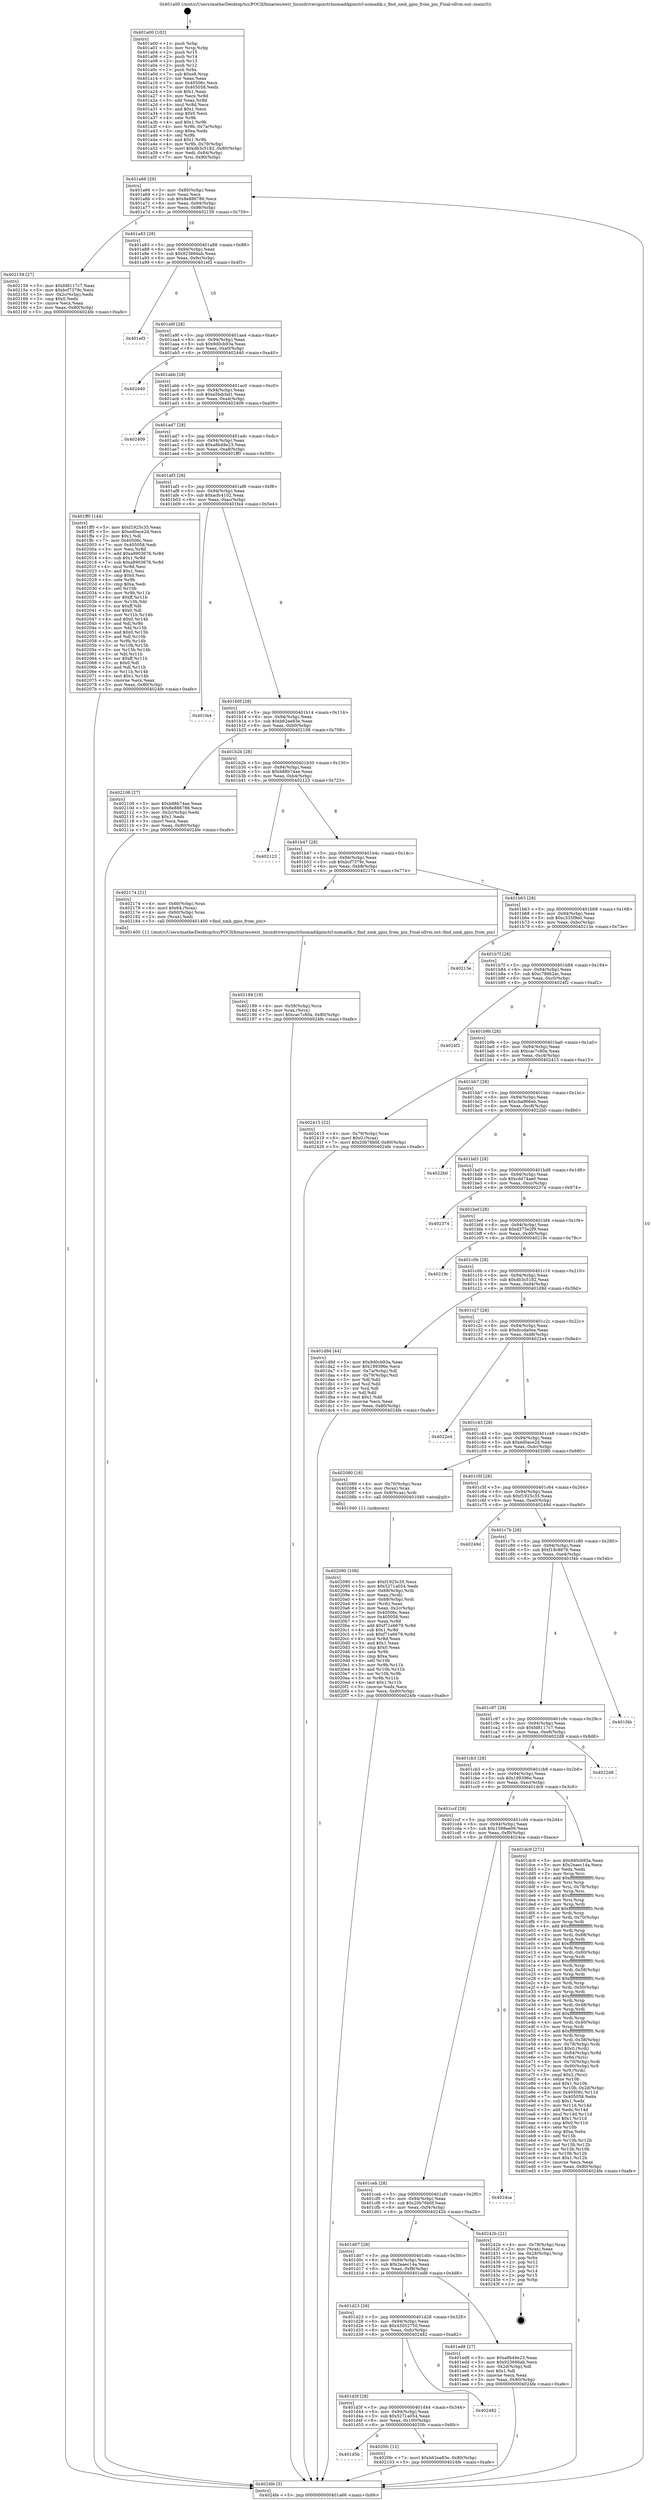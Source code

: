 digraph "0x401a00" {
  label = "0x401a00 (/mnt/c/Users/mathe/Desktop/tcc/POCII/binaries/extr_linuxdriverspinctrlnomadikpinctrl-nomadik.c_find_nmk_gpio_from_pin_Final-ollvm.out::main(0))"
  labelloc = "t"
  node[shape=record]

  Entry [label="",width=0.3,height=0.3,shape=circle,fillcolor=black,style=filled]
  "0x401a66" [label="{
     0x401a66 [29]\l
     | [instrs]\l
     &nbsp;&nbsp;0x401a66 \<+3\>: mov -0x80(%rbp),%eax\l
     &nbsp;&nbsp;0x401a69 \<+2\>: mov %eax,%ecx\l
     &nbsp;&nbsp;0x401a6b \<+6\>: sub $0x8e886786,%ecx\l
     &nbsp;&nbsp;0x401a71 \<+6\>: mov %eax,-0x94(%rbp)\l
     &nbsp;&nbsp;0x401a77 \<+6\>: mov %ecx,-0x98(%rbp)\l
     &nbsp;&nbsp;0x401a7d \<+6\>: je 0000000000402159 \<main+0x759\>\l
  }"]
  "0x402159" [label="{
     0x402159 [27]\l
     | [instrs]\l
     &nbsp;&nbsp;0x402159 \<+5\>: mov $0xfd8117c7,%eax\l
     &nbsp;&nbsp;0x40215e \<+5\>: mov $0xbcf7379c,%ecx\l
     &nbsp;&nbsp;0x402163 \<+3\>: mov -0x2c(%rbp),%edx\l
     &nbsp;&nbsp;0x402166 \<+3\>: cmp $0x0,%edx\l
     &nbsp;&nbsp;0x402169 \<+3\>: cmove %ecx,%eax\l
     &nbsp;&nbsp;0x40216c \<+3\>: mov %eax,-0x80(%rbp)\l
     &nbsp;&nbsp;0x40216f \<+5\>: jmp 00000000004024fe \<main+0xafe\>\l
  }"]
  "0x401a83" [label="{
     0x401a83 [28]\l
     | [instrs]\l
     &nbsp;&nbsp;0x401a83 \<+5\>: jmp 0000000000401a88 \<main+0x88\>\l
     &nbsp;&nbsp;0x401a88 \<+6\>: mov -0x94(%rbp),%eax\l
     &nbsp;&nbsp;0x401a8e \<+5\>: sub $0x923666ab,%eax\l
     &nbsp;&nbsp;0x401a93 \<+6\>: mov %eax,-0x9c(%rbp)\l
     &nbsp;&nbsp;0x401a99 \<+6\>: je 0000000000401ef3 \<main+0x4f3\>\l
  }"]
  Exit [label="",width=0.3,height=0.3,shape=circle,fillcolor=black,style=filled,peripheries=2]
  "0x401ef3" [label="{
     0x401ef3\l
  }", style=dashed]
  "0x401a9f" [label="{
     0x401a9f [28]\l
     | [instrs]\l
     &nbsp;&nbsp;0x401a9f \<+5\>: jmp 0000000000401aa4 \<main+0xa4\>\l
     &nbsp;&nbsp;0x401aa4 \<+6\>: mov -0x94(%rbp),%eax\l
     &nbsp;&nbsp;0x401aaa \<+5\>: sub $0x9d0cb93a,%eax\l
     &nbsp;&nbsp;0x401aaf \<+6\>: mov %eax,-0xa0(%rbp)\l
     &nbsp;&nbsp;0x401ab5 \<+6\>: je 0000000000402440 \<main+0xa40\>\l
  }"]
  "0x402189" [label="{
     0x402189 [19]\l
     | [instrs]\l
     &nbsp;&nbsp;0x402189 \<+4\>: mov -0x58(%rbp),%rcx\l
     &nbsp;&nbsp;0x40218d \<+3\>: mov %rax,(%rcx)\l
     &nbsp;&nbsp;0x402190 \<+7\>: movl $0xcac7c80a,-0x80(%rbp)\l
     &nbsp;&nbsp;0x402197 \<+5\>: jmp 00000000004024fe \<main+0xafe\>\l
  }"]
  "0x402440" [label="{
     0x402440\l
  }", style=dashed]
  "0x401abb" [label="{
     0x401abb [28]\l
     | [instrs]\l
     &nbsp;&nbsp;0x401abb \<+5\>: jmp 0000000000401ac0 \<main+0xc0\>\l
     &nbsp;&nbsp;0x401ac0 \<+6\>: mov -0x94(%rbp),%eax\l
     &nbsp;&nbsp;0x401ac6 \<+5\>: sub $0xa5bdcbd1,%eax\l
     &nbsp;&nbsp;0x401acb \<+6\>: mov %eax,-0xa4(%rbp)\l
     &nbsp;&nbsp;0x401ad1 \<+6\>: je 0000000000402409 \<main+0xa09\>\l
  }"]
  "0x401d5b" [label="{
     0x401d5b\l
  }", style=dashed]
  "0x402409" [label="{
     0x402409\l
  }", style=dashed]
  "0x401ad7" [label="{
     0x401ad7 [28]\l
     | [instrs]\l
     &nbsp;&nbsp;0x401ad7 \<+5\>: jmp 0000000000401adc \<main+0xdc\>\l
     &nbsp;&nbsp;0x401adc \<+6\>: mov -0x94(%rbp),%eax\l
     &nbsp;&nbsp;0x401ae2 \<+5\>: sub $0xa8b49e23,%eax\l
     &nbsp;&nbsp;0x401ae7 \<+6\>: mov %eax,-0xa8(%rbp)\l
     &nbsp;&nbsp;0x401aed \<+6\>: je 0000000000401ff0 \<main+0x5f0\>\l
  }"]
  "0x4020fc" [label="{
     0x4020fc [12]\l
     | [instrs]\l
     &nbsp;&nbsp;0x4020fc \<+7\>: movl $0xb62ee83e,-0x80(%rbp)\l
     &nbsp;&nbsp;0x402103 \<+5\>: jmp 00000000004024fe \<main+0xafe\>\l
  }"]
  "0x401ff0" [label="{
     0x401ff0 [144]\l
     | [instrs]\l
     &nbsp;&nbsp;0x401ff0 \<+5\>: mov $0xf1925c35,%eax\l
     &nbsp;&nbsp;0x401ff5 \<+5\>: mov $0xed0ace2d,%ecx\l
     &nbsp;&nbsp;0x401ffa \<+2\>: mov $0x1,%dl\l
     &nbsp;&nbsp;0x401ffc \<+7\>: mov 0x40506c,%esi\l
     &nbsp;&nbsp;0x402003 \<+7\>: mov 0x405058,%edi\l
     &nbsp;&nbsp;0x40200a \<+3\>: mov %esi,%r8d\l
     &nbsp;&nbsp;0x40200d \<+7\>: add $0xa8903676,%r8d\l
     &nbsp;&nbsp;0x402014 \<+4\>: sub $0x1,%r8d\l
     &nbsp;&nbsp;0x402018 \<+7\>: sub $0xa8903676,%r8d\l
     &nbsp;&nbsp;0x40201f \<+4\>: imul %r8d,%esi\l
     &nbsp;&nbsp;0x402023 \<+3\>: and $0x1,%esi\l
     &nbsp;&nbsp;0x402026 \<+3\>: cmp $0x0,%esi\l
     &nbsp;&nbsp;0x402029 \<+4\>: sete %r9b\l
     &nbsp;&nbsp;0x40202d \<+3\>: cmp $0xa,%edi\l
     &nbsp;&nbsp;0x402030 \<+4\>: setl %r10b\l
     &nbsp;&nbsp;0x402034 \<+3\>: mov %r9b,%r11b\l
     &nbsp;&nbsp;0x402037 \<+4\>: xor $0xff,%r11b\l
     &nbsp;&nbsp;0x40203b \<+3\>: mov %r10b,%bl\l
     &nbsp;&nbsp;0x40203e \<+3\>: xor $0xff,%bl\l
     &nbsp;&nbsp;0x402041 \<+3\>: xor $0x0,%dl\l
     &nbsp;&nbsp;0x402044 \<+3\>: mov %r11b,%r14b\l
     &nbsp;&nbsp;0x402047 \<+4\>: and $0x0,%r14b\l
     &nbsp;&nbsp;0x40204b \<+3\>: and %dl,%r9b\l
     &nbsp;&nbsp;0x40204e \<+3\>: mov %bl,%r15b\l
     &nbsp;&nbsp;0x402051 \<+4\>: and $0x0,%r15b\l
     &nbsp;&nbsp;0x402055 \<+3\>: and %dl,%r10b\l
     &nbsp;&nbsp;0x402058 \<+3\>: or %r9b,%r14b\l
     &nbsp;&nbsp;0x40205b \<+3\>: or %r10b,%r15b\l
     &nbsp;&nbsp;0x40205e \<+3\>: xor %r15b,%r14b\l
     &nbsp;&nbsp;0x402061 \<+3\>: or %bl,%r11b\l
     &nbsp;&nbsp;0x402064 \<+4\>: xor $0xff,%r11b\l
     &nbsp;&nbsp;0x402068 \<+3\>: or $0x0,%dl\l
     &nbsp;&nbsp;0x40206b \<+3\>: and %dl,%r11b\l
     &nbsp;&nbsp;0x40206e \<+3\>: or %r11b,%r14b\l
     &nbsp;&nbsp;0x402071 \<+4\>: test $0x1,%r14b\l
     &nbsp;&nbsp;0x402075 \<+3\>: cmovne %ecx,%eax\l
     &nbsp;&nbsp;0x402078 \<+3\>: mov %eax,-0x80(%rbp)\l
     &nbsp;&nbsp;0x40207b \<+5\>: jmp 00000000004024fe \<main+0xafe\>\l
  }"]
  "0x401af3" [label="{
     0x401af3 [28]\l
     | [instrs]\l
     &nbsp;&nbsp;0x401af3 \<+5\>: jmp 0000000000401af8 \<main+0xf8\>\l
     &nbsp;&nbsp;0x401af8 \<+6\>: mov -0x94(%rbp),%eax\l
     &nbsp;&nbsp;0x401afe \<+5\>: sub $0xacfc4102,%eax\l
     &nbsp;&nbsp;0x401b03 \<+6\>: mov %eax,-0xac(%rbp)\l
     &nbsp;&nbsp;0x401b09 \<+6\>: je 0000000000401fe4 \<main+0x5e4\>\l
  }"]
  "0x401d3f" [label="{
     0x401d3f [28]\l
     | [instrs]\l
     &nbsp;&nbsp;0x401d3f \<+5\>: jmp 0000000000401d44 \<main+0x344\>\l
     &nbsp;&nbsp;0x401d44 \<+6\>: mov -0x94(%rbp),%eax\l
     &nbsp;&nbsp;0x401d4a \<+5\>: sub $0x5271a054,%eax\l
     &nbsp;&nbsp;0x401d4f \<+6\>: mov %eax,-0x100(%rbp)\l
     &nbsp;&nbsp;0x401d55 \<+6\>: je 00000000004020fc \<main+0x6fc\>\l
  }"]
  "0x401fe4" [label="{
     0x401fe4\l
  }", style=dashed]
  "0x401b0f" [label="{
     0x401b0f [28]\l
     | [instrs]\l
     &nbsp;&nbsp;0x401b0f \<+5\>: jmp 0000000000401b14 \<main+0x114\>\l
     &nbsp;&nbsp;0x401b14 \<+6\>: mov -0x94(%rbp),%eax\l
     &nbsp;&nbsp;0x401b1a \<+5\>: sub $0xb62ee83e,%eax\l
     &nbsp;&nbsp;0x401b1f \<+6\>: mov %eax,-0xb0(%rbp)\l
     &nbsp;&nbsp;0x401b25 \<+6\>: je 0000000000402108 \<main+0x708\>\l
  }"]
  "0x402482" [label="{
     0x402482\l
  }", style=dashed]
  "0x402108" [label="{
     0x402108 [27]\l
     | [instrs]\l
     &nbsp;&nbsp;0x402108 \<+5\>: mov $0xb88b74ae,%eax\l
     &nbsp;&nbsp;0x40210d \<+5\>: mov $0x8e886786,%ecx\l
     &nbsp;&nbsp;0x402112 \<+3\>: mov -0x2c(%rbp),%edx\l
     &nbsp;&nbsp;0x402115 \<+3\>: cmp $0x1,%edx\l
     &nbsp;&nbsp;0x402118 \<+3\>: cmovl %ecx,%eax\l
     &nbsp;&nbsp;0x40211b \<+3\>: mov %eax,-0x80(%rbp)\l
     &nbsp;&nbsp;0x40211e \<+5\>: jmp 00000000004024fe \<main+0xafe\>\l
  }"]
  "0x401b2b" [label="{
     0x401b2b [28]\l
     | [instrs]\l
     &nbsp;&nbsp;0x401b2b \<+5\>: jmp 0000000000401b30 \<main+0x130\>\l
     &nbsp;&nbsp;0x401b30 \<+6\>: mov -0x94(%rbp),%eax\l
     &nbsp;&nbsp;0x401b36 \<+5\>: sub $0xb88b74ae,%eax\l
     &nbsp;&nbsp;0x401b3b \<+6\>: mov %eax,-0xb4(%rbp)\l
     &nbsp;&nbsp;0x401b41 \<+6\>: je 0000000000402123 \<main+0x723\>\l
  }"]
  "0x402090" [label="{
     0x402090 [108]\l
     | [instrs]\l
     &nbsp;&nbsp;0x402090 \<+5\>: mov $0xf1925c35,%ecx\l
     &nbsp;&nbsp;0x402095 \<+5\>: mov $0x5271a054,%edx\l
     &nbsp;&nbsp;0x40209a \<+4\>: mov -0x68(%rbp),%rdi\l
     &nbsp;&nbsp;0x40209e \<+2\>: mov %eax,(%rdi)\l
     &nbsp;&nbsp;0x4020a0 \<+4\>: mov -0x68(%rbp),%rdi\l
     &nbsp;&nbsp;0x4020a4 \<+2\>: mov (%rdi),%eax\l
     &nbsp;&nbsp;0x4020a6 \<+3\>: mov %eax,-0x2c(%rbp)\l
     &nbsp;&nbsp;0x4020a9 \<+7\>: mov 0x40506c,%eax\l
     &nbsp;&nbsp;0x4020b0 \<+7\>: mov 0x405058,%esi\l
     &nbsp;&nbsp;0x4020b7 \<+3\>: mov %eax,%r8d\l
     &nbsp;&nbsp;0x4020ba \<+7\>: add $0xf71e6679,%r8d\l
     &nbsp;&nbsp;0x4020c1 \<+4\>: sub $0x1,%r8d\l
     &nbsp;&nbsp;0x4020c5 \<+7\>: sub $0xf71e6679,%r8d\l
     &nbsp;&nbsp;0x4020cc \<+4\>: imul %r8d,%eax\l
     &nbsp;&nbsp;0x4020d0 \<+3\>: and $0x1,%eax\l
     &nbsp;&nbsp;0x4020d3 \<+3\>: cmp $0x0,%eax\l
     &nbsp;&nbsp;0x4020d6 \<+4\>: sete %r9b\l
     &nbsp;&nbsp;0x4020da \<+3\>: cmp $0xa,%esi\l
     &nbsp;&nbsp;0x4020dd \<+4\>: setl %r10b\l
     &nbsp;&nbsp;0x4020e1 \<+3\>: mov %r9b,%r11b\l
     &nbsp;&nbsp;0x4020e4 \<+3\>: and %r10b,%r11b\l
     &nbsp;&nbsp;0x4020e7 \<+3\>: xor %r10b,%r9b\l
     &nbsp;&nbsp;0x4020ea \<+3\>: or %r9b,%r11b\l
     &nbsp;&nbsp;0x4020ed \<+4\>: test $0x1,%r11b\l
     &nbsp;&nbsp;0x4020f1 \<+3\>: cmovne %edx,%ecx\l
     &nbsp;&nbsp;0x4020f4 \<+3\>: mov %ecx,-0x80(%rbp)\l
     &nbsp;&nbsp;0x4020f7 \<+5\>: jmp 00000000004024fe \<main+0xafe\>\l
  }"]
  "0x402123" [label="{
     0x402123\l
  }", style=dashed]
  "0x401b47" [label="{
     0x401b47 [28]\l
     | [instrs]\l
     &nbsp;&nbsp;0x401b47 \<+5\>: jmp 0000000000401b4c \<main+0x14c\>\l
     &nbsp;&nbsp;0x401b4c \<+6\>: mov -0x94(%rbp),%eax\l
     &nbsp;&nbsp;0x401b52 \<+5\>: sub $0xbcf7379c,%eax\l
     &nbsp;&nbsp;0x401b57 \<+6\>: mov %eax,-0xb8(%rbp)\l
     &nbsp;&nbsp;0x401b5d \<+6\>: je 0000000000402174 \<main+0x774\>\l
  }"]
  "0x401d23" [label="{
     0x401d23 [28]\l
     | [instrs]\l
     &nbsp;&nbsp;0x401d23 \<+5\>: jmp 0000000000401d28 \<main+0x328\>\l
     &nbsp;&nbsp;0x401d28 \<+6\>: mov -0x94(%rbp),%eax\l
     &nbsp;&nbsp;0x401d2e \<+5\>: sub $0x43052750,%eax\l
     &nbsp;&nbsp;0x401d33 \<+6\>: mov %eax,-0xfc(%rbp)\l
     &nbsp;&nbsp;0x401d39 \<+6\>: je 0000000000402482 \<main+0xa82\>\l
  }"]
  "0x402174" [label="{
     0x402174 [21]\l
     | [instrs]\l
     &nbsp;&nbsp;0x402174 \<+4\>: mov -0x60(%rbp),%rax\l
     &nbsp;&nbsp;0x402178 \<+6\>: movl $0x64,(%rax)\l
     &nbsp;&nbsp;0x40217e \<+4\>: mov -0x60(%rbp),%rax\l
     &nbsp;&nbsp;0x402182 \<+2\>: mov (%rax),%edi\l
     &nbsp;&nbsp;0x402184 \<+5\>: call 0000000000401400 \<find_nmk_gpio_from_pin\>\l
     | [calls]\l
     &nbsp;&nbsp;0x401400 \{1\} (/mnt/c/Users/mathe/Desktop/tcc/POCII/binaries/extr_linuxdriverspinctrlnomadikpinctrl-nomadik.c_find_nmk_gpio_from_pin_Final-ollvm.out::find_nmk_gpio_from_pin)\l
  }"]
  "0x401b63" [label="{
     0x401b63 [28]\l
     | [instrs]\l
     &nbsp;&nbsp;0x401b63 \<+5\>: jmp 0000000000401b68 \<main+0x168\>\l
     &nbsp;&nbsp;0x401b68 \<+6\>: mov -0x94(%rbp),%eax\l
     &nbsp;&nbsp;0x401b6e \<+5\>: sub $0xc335f9e0,%eax\l
     &nbsp;&nbsp;0x401b73 \<+6\>: mov %eax,-0xbc(%rbp)\l
     &nbsp;&nbsp;0x401b79 \<+6\>: je 000000000040213e \<main+0x73e\>\l
  }"]
  "0x401ed8" [label="{
     0x401ed8 [27]\l
     | [instrs]\l
     &nbsp;&nbsp;0x401ed8 \<+5\>: mov $0xa8b49e23,%eax\l
     &nbsp;&nbsp;0x401edd \<+5\>: mov $0x923666ab,%ecx\l
     &nbsp;&nbsp;0x401ee2 \<+3\>: mov -0x2d(%rbp),%dl\l
     &nbsp;&nbsp;0x401ee5 \<+3\>: test $0x1,%dl\l
     &nbsp;&nbsp;0x401ee8 \<+3\>: cmovne %ecx,%eax\l
     &nbsp;&nbsp;0x401eeb \<+3\>: mov %eax,-0x80(%rbp)\l
     &nbsp;&nbsp;0x401eee \<+5\>: jmp 00000000004024fe \<main+0xafe\>\l
  }"]
  "0x40213e" [label="{
     0x40213e\l
  }", style=dashed]
  "0x401b7f" [label="{
     0x401b7f [28]\l
     | [instrs]\l
     &nbsp;&nbsp;0x401b7f \<+5\>: jmp 0000000000401b84 \<main+0x184\>\l
     &nbsp;&nbsp;0x401b84 \<+6\>: mov -0x94(%rbp),%eax\l
     &nbsp;&nbsp;0x401b8a \<+5\>: sub $0xc789b2ac,%eax\l
     &nbsp;&nbsp;0x401b8f \<+6\>: mov %eax,-0xc0(%rbp)\l
     &nbsp;&nbsp;0x401b95 \<+6\>: je 00000000004024f2 \<main+0xaf2\>\l
  }"]
  "0x401d07" [label="{
     0x401d07 [28]\l
     | [instrs]\l
     &nbsp;&nbsp;0x401d07 \<+5\>: jmp 0000000000401d0c \<main+0x30c\>\l
     &nbsp;&nbsp;0x401d0c \<+6\>: mov -0x94(%rbp),%eax\l
     &nbsp;&nbsp;0x401d12 \<+5\>: sub $0x2eaec14a,%eax\l
     &nbsp;&nbsp;0x401d17 \<+6\>: mov %eax,-0xf8(%rbp)\l
     &nbsp;&nbsp;0x401d1d \<+6\>: je 0000000000401ed8 \<main+0x4d8\>\l
  }"]
  "0x4024f2" [label="{
     0x4024f2\l
  }", style=dashed]
  "0x401b9b" [label="{
     0x401b9b [28]\l
     | [instrs]\l
     &nbsp;&nbsp;0x401b9b \<+5\>: jmp 0000000000401ba0 \<main+0x1a0\>\l
     &nbsp;&nbsp;0x401ba0 \<+6\>: mov -0x94(%rbp),%eax\l
     &nbsp;&nbsp;0x401ba6 \<+5\>: sub $0xcac7c80a,%eax\l
     &nbsp;&nbsp;0x401bab \<+6\>: mov %eax,-0xc4(%rbp)\l
     &nbsp;&nbsp;0x401bb1 \<+6\>: je 0000000000402415 \<main+0xa15\>\l
  }"]
  "0x40242b" [label="{
     0x40242b [21]\l
     | [instrs]\l
     &nbsp;&nbsp;0x40242b \<+4\>: mov -0x78(%rbp),%rax\l
     &nbsp;&nbsp;0x40242f \<+2\>: mov (%rax),%eax\l
     &nbsp;&nbsp;0x402431 \<+4\>: lea -0x28(%rbp),%rsp\l
     &nbsp;&nbsp;0x402435 \<+1\>: pop %rbx\l
     &nbsp;&nbsp;0x402436 \<+2\>: pop %r12\l
     &nbsp;&nbsp;0x402438 \<+2\>: pop %r13\l
     &nbsp;&nbsp;0x40243a \<+2\>: pop %r14\l
     &nbsp;&nbsp;0x40243c \<+2\>: pop %r15\l
     &nbsp;&nbsp;0x40243e \<+1\>: pop %rbp\l
     &nbsp;&nbsp;0x40243f \<+1\>: ret\l
  }"]
  "0x402415" [label="{
     0x402415 [22]\l
     | [instrs]\l
     &nbsp;&nbsp;0x402415 \<+4\>: mov -0x78(%rbp),%rax\l
     &nbsp;&nbsp;0x402419 \<+6\>: movl $0x0,(%rax)\l
     &nbsp;&nbsp;0x40241f \<+7\>: movl $0x20b76b0f,-0x80(%rbp)\l
     &nbsp;&nbsp;0x402426 \<+5\>: jmp 00000000004024fe \<main+0xafe\>\l
  }"]
  "0x401bb7" [label="{
     0x401bb7 [28]\l
     | [instrs]\l
     &nbsp;&nbsp;0x401bb7 \<+5\>: jmp 0000000000401bbc \<main+0x1bc\>\l
     &nbsp;&nbsp;0x401bbc \<+6\>: mov -0x94(%rbp),%eax\l
     &nbsp;&nbsp;0x401bc2 \<+5\>: sub $0xcba866eb,%eax\l
     &nbsp;&nbsp;0x401bc7 \<+6\>: mov %eax,-0xc8(%rbp)\l
     &nbsp;&nbsp;0x401bcd \<+6\>: je 00000000004022b0 \<main+0x8b0\>\l
  }"]
  "0x401ceb" [label="{
     0x401ceb [28]\l
     | [instrs]\l
     &nbsp;&nbsp;0x401ceb \<+5\>: jmp 0000000000401cf0 \<main+0x2f0\>\l
     &nbsp;&nbsp;0x401cf0 \<+6\>: mov -0x94(%rbp),%eax\l
     &nbsp;&nbsp;0x401cf6 \<+5\>: sub $0x20b76b0f,%eax\l
     &nbsp;&nbsp;0x401cfb \<+6\>: mov %eax,-0xf4(%rbp)\l
     &nbsp;&nbsp;0x401d01 \<+6\>: je 000000000040242b \<main+0xa2b\>\l
  }"]
  "0x4022b0" [label="{
     0x4022b0\l
  }", style=dashed]
  "0x401bd3" [label="{
     0x401bd3 [28]\l
     | [instrs]\l
     &nbsp;&nbsp;0x401bd3 \<+5\>: jmp 0000000000401bd8 \<main+0x1d8\>\l
     &nbsp;&nbsp;0x401bd8 \<+6\>: mov -0x94(%rbp),%eax\l
     &nbsp;&nbsp;0x401bde \<+5\>: sub $0xcdd74ae0,%eax\l
     &nbsp;&nbsp;0x401be3 \<+6\>: mov %eax,-0xcc(%rbp)\l
     &nbsp;&nbsp;0x401be9 \<+6\>: je 0000000000402374 \<main+0x974\>\l
  }"]
  "0x4024ca" [label="{
     0x4024ca\l
  }", style=dashed]
  "0x402374" [label="{
     0x402374\l
  }", style=dashed]
  "0x401bef" [label="{
     0x401bef [28]\l
     | [instrs]\l
     &nbsp;&nbsp;0x401bef \<+5\>: jmp 0000000000401bf4 \<main+0x1f4\>\l
     &nbsp;&nbsp;0x401bf4 \<+6\>: mov -0x94(%rbp),%eax\l
     &nbsp;&nbsp;0x401bfa \<+5\>: sub $0xd375e2f9,%eax\l
     &nbsp;&nbsp;0x401bff \<+6\>: mov %eax,-0xd0(%rbp)\l
     &nbsp;&nbsp;0x401c05 \<+6\>: je 000000000040219c \<main+0x79c\>\l
  }"]
  "0x401ccf" [label="{
     0x401ccf [28]\l
     | [instrs]\l
     &nbsp;&nbsp;0x401ccf \<+5\>: jmp 0000000000401cd4 \<main+0x2d4\>\l
     &nbsp;&nbsp;0x401cd4 \<+6\>: mov -0x94(%rbp),%eax\l
     &nbsp;&nbsp;0x401cda \<+5\>: sub $0x1598ee09,%eax\l
     &nbsp;&nbsp;0x401cdf \<+6\>: mov %eax,-0xf0(%rbp)\l
     &nbsp;&nbsp;0x401ce5 \<+6\>: je 00000000004024ca \<main+0xaca\>\l
  }"]
  "0x40219c" [label="{
     0x40219c\l
  }", style=dashed]
  "0x401c0b" [label="{
     0x401c0b [28]\l
     | [instrs]\l
     &nbsp;&nbsp;0x401c0b \<+5\>: jmp 0000000000401c10 \<main+0x210\>\l
     &nbsp;&nbsp;0x401c10 \<+6\>: mov -0x94(%rbp),%eax\l
     &nbsp;&nbsp;0x401c16 \<+5\>: sub $0xdb3c5182,%eax\l
     &nbsp;&nbsp;0x401c1b \<+6\>: mov %eax,-0xd4(%rbp)\l
     &nbsp;&nbsp;0x401c21 \<+6\>: je 0000000000401d9d \<main+0x39d\>\l
  }"]
  "0x401dc9" [label="{
     0x401dc9 [271]\l
     | [instrs]\l
     &nbsp;&nbsp;0x401dc9 \<+5\>: mov $0x9d0cb93a,%eax\l
     &nbsp;&nbsp;0x401dce \<+5\>: mov $0x2eaec14a,%ecx\l
     &nbsp;&nbsp;0x401dd3 \<+2\>: xor %edx,%edx\l
     &nbsp;&nbsp;0x401dd5 \<+3\>: mov %rsp,%rsi\l
     &nbsp;&nbsp;0x401dd8 \<+4\>: add $0xfffffffffffffff0,%rsi\l
     &nbsp;&nbsp;0x401ddc \<+3\>: mov %rsi,%rsp\l
     &nbsp;&nbsp;0x401ddf \<+4\>: mov %rsi,-0x78(%rbp)\l
     &nbsp;&nbsp;0x401de3 \<+3\>: mov %rsp,%rsi\l
     &nbsp;&nbsp;0x401de6 \<+4\>: add $0xfffffffffffffff0,%rsi\l
     &nbsp;&nbsp;0x401dea \<+3\>: mov %rsi,%rsp\l
     &nbsp;&nbsp;0x401ded \<+3\>: mov %rsp,%rdi\l
     &nbsp;&nbsp;0x401df0 \<+4\>: add $0xfffffffffffffff0,%rdi\l
     &nbsp;&nbsp;0x401df4 \<+3\>: mov %rdi,%rsp\l
     &nbsp;&nbsp;0x401df7 \<+4\>: mov %rdi,-0x70(%rbp)\l
     &nbsp;&nbsp;0x401dfb \<+3\>: mov %rsp,%rdi\l
     &nbsp;&nbsp;0x401dfe \<+4\>: add $0xfffffffffffffff0,%rdi\l
     &nbsp;&nbsp;0x401e02 \<+3\>: mov %rdi,%rsp\l
     &nbsp;&nbsp;0x401e05 \<+4\>: mov %rdi,-0x68(%rbp)\l
     &nbsp;&nbsp;0x401e09 \<+3\>: mov %rsp,%rdi\l
     &nbsp;&nbsp;0x401e0c \<+4\>: add $0xfffffffffffffff0,%rdi\l
     &nbsp;&nbsp;0x401e10 \<+3\>: mov %rdi,%rsp\l
     &nbsp;&nbsp;0x401e13 \<+4\>: mov %rdi,-0x60(%rbp)\l
     &nbsp;&nbsp;0x401e17 \<+3\>: mov %rsp,%rdi\l
     &nbsp;&nbsp;0x401e1a \<+4\>: add $0xfffffffffffffff0,%rdi\l
     &nbsp;&nbsp;0x401e1e \<+3\>: mov %rdi,%rsp\l
     &nbsp;&nbsp;0x401e21 \<+4\>: mov %rdi,-0x58(%rbp)\l
     &nbsp;&nbsp;0x401e25 \<+3\>: mov %rsp,%rdi\l
     &nbsp;&nbsp;0x401e28 \<+4\>: add $0xfffffffffffffff0,%rdi\l
     &nbsp;&nbsp;0x401e2c \<+3\>: mov %rdi,%rsp\l
     &nbsp;&nbsp;0x401e2f \<+4\>: mov %rdi,-0x50(%rbp)\l
     &nbsp;&nbsp;0x401e33 \<+3\>: mov %rsp,%rdi\l
     &nbsp;&nbsp;0x401e36 \<+4\>: add $0xfffffffffffffff0,%rdi\l
     &nbsp;&nbsp;0x401e3a \<+3\>: mov %rdi,%rsp\l
     &nbsp;&nbsp;0x401e3d \<+4\>: mov %rdi,-0x48(%rbp)\l
     &nbsp;&nbsp;0x401e41 \<+3\>: mov %rsp,%rdi\l
     &nbsp;&nbsp;0x401e44 \<+4\>: add $0xfffffffffffffff0,%rdi\l
     &nbsp;&nbsp;0x401e48 \<+3\>: mov %rdi,%rsp\l
     &nbsp;&nbsp;0x401e4b \<+4\>: mov %rdi,-0x40(%rbp)\l
     &nbsp;&nbsp;0x401e4f \<+3\>: mov %rsp,%rdi\l
     &nbsp;&nbsp;0x401e52 \<+4\>: add $0xfffffffffffffff0,%rdi\l
     &nbsp;&nbsp;0x401e56 \<+3\>: mov %rdi,%rsp\l
     &nbsp;&nbsp;0x401e59 \<+4\>: mov %rdi,-0x38(%rbp)\l
     &nbsp;&nbsp;0x401e5d \<+4\>: mov -0x78(%rbp),%rdi\l
     &nbsp;&nbsp;0x401e61 \<+6\>: movl $0x0,(%rdi)\l
     &nbsp;&nbsp;0x401e67 \<+7\>: mov -0x84(%rbp),%r8d\l
     &nbsp;&nbsp;0x401e6e \<+3\>: mov %r8d,(%rsi)\l
     &nbsp;&nbsp;0x401e71 \<+4\>: mov -0x70(%rbp),%rdi\l
     &nbsp;&nbsp;0x401e75 \<+7\>: mov -0x90(%rbp),%r9\l
     &nbsp;&nbsp;0x401e7c \<+3\>: mov %r9,(%rdi)\l
     &nbsp;&nbsp;0x401e7f \<+3\>: cmpl $0x2,(%rsi)\l
     &nbsp;&nbsp;0x401e82 \<+4\>: setne %r10b\l
     &nbsp;&nbsp;0x401e86 \<+4\>: and $0x1,%r10b\l
     &nbsp;&nbsp;0x401e8a \<+4\>: mov %r10b,-0x2d(%rbp)\l
     &nbsp;&nbsp;0x401e8e \<+8\>: mov 0x40506c,%r11d\l
     &nbsp;&nbsp;0x401e96 \<+7\>: mov 0x405058,%ebx\l
     &nbsp;&nbsp;0x401e9d \<+3\>: sub $0x1,%edx\l
     &nbsp;&nbsp;0x401ea0 \<+3\>: mov %r11d,%r14d\l
     &nbsp;&nbsp;0x401ea3 \<+3\>: add %edx,%r14d\l
     &nbsp;&nbsp;0x401ea6 \<+4\>: imul %r14d,%r11d\l
     &nbsp;&nbsp;0x401eaa \<+4\>: and $0x1,%r11d\l
     &nbsp;&nbsp;0x401eae \<+4\>: cmp $0x0,%r11d\l
     &nbsp;&nbsp;0x401eb2 \<+4\>: sete %r10b\l
     &nbsp;&nbsp;0x401eb6 \<+3\>: cmp $0xa,%ebx\l
     &nbsp;&nbsp;0x401eb9 \<+4\>: setl %r15b\l
     &nbsp;&nbsp;0x401ebd \<+3\>: mov %r10b,%r12b\l
     &nbsp;&nbsp;0x401ec0 \<+3\>: and %r15b,%r12b\l
     &nbsp;&nbsp;0x401ec3 \<+3\>: xor %r15b,%r10b\l
     &nbsp;&nbsp;0x401ec6 \<+3\>: or %r10b,%r12b\l
     &nbsp;&nbsp;0x401ec9 \<+4\>: test $0x1,%r12b\l
     &nbsp;&nbsp;0x401ecd \<+3\>: cmovne %ecx,%eax\l
     &nbsp;&nbsp;0x401ed0 \<+3\>: mov %eax,-0x80(%rbp)\l
     &nbsp;&nbsp;0x401ed3 \<+5\>: jmp 00000000004024fe \<main+0xafe\>\l
  }"]
  "0x401d9d" [label="{
     0x401d9d [44]\l
     | [instrs]\l
     &nbsp;&nbsp;0x401d9d \<+5\>: mov $0x9d0cb93a,%eax\l
     &nbsp;&nbsp;0x401da2 \<+5\>: mov $0x199396e,%ecx\l
     &nbsp;&nbsp;0x401da7 \<+3\>: mov -0x7a(%rbp),%dl\l
     &nbsp;&nbsp;0x401daa \<+4\>: mov -0x79(%rbp),%sil\l
     &nbsp;&nbsp;0x401dae \<+3\>: mov %dl,%dil\l
     &nbsp;&nbsp;0x401db1 \<+3\>: and %sil,%dil\l
     &nbsp;&nbsp;0x401db4 \<+3\>: xor %sil,%dl\l
     &nbsp;&nbsp;0x401db7 \<+3\>: or %dl,%dil\l
     &nbsp;&nbsp;0x401dba \<+4\>: test $0x1,%dil\l
     &nbsp;&nbsp;0x401dbe \<+3\>: cmovne %ecx,%eax\l
     &nbsp;&nbsp;0x401dc1 \<+3\>: mov %eax,-0x80(%rbp)\l
     &nbsp;&nbsp;0x401dc4 \<+5\>: jmp 00000000004024fe \<main+0xafe\>\l
  }"]
  "0x401c27" [label="{
     0x401c27 [28]\l
     | [instrs]\l
     &nbsp;&nbsp;0x401c27 \<+5\>: jmp 0000000000401c2c \<main+0x22c\>\l
     &nbsp;&nbsp;0x401c2c \<+6\>: mov -0x94(%rbp),%eax\l
     &nbsp;&nbsp;0x401c32 \<+5\>: sub $0xdccda0ea,%eax\l
     &nbsp;&nbsp;0x401c37 \<+6\>: mov %eax,-0xd8(%rbp)\l
     &nbsp;&nbsp;0x401c3d \<+6\>: je 00000000004022e4 \<main+0x8e4\>\l
  }"]
  "0x4024fe" [label="{
     0x4024fe [5]\l
     | [instrs]\l
     &nbsp;&nbsp;0x4024fe \<+5\>: jmp 0000000000401a66 \<main+0x66\>\l
  }"]
  "0x401a00" [label="{
     0x401a00 [102]\l
     | [instrs]\l
     &nbsp;&nbsp;0x401a00 \<+1\>: push %rbp\l
     &nbsp;&nbsp;0x401a01 \<+3\>: mov %rsp,%rbp\l
     &nbsp;&nbsp;0x401a04 \<+2\>: push %r15\l
     &nbsp;&nbsp;0x401a06 \<+2\>: push %r14\l
     &nbsp;&nbsp;0x401a08 \<+2\>: push %r13\l
     &nbsp;&nbsp;0x401a0a \<+2\>: push %r12\l
     &nbsp;&nbsp;0x401a0c \<+1\>: push %rbx\l
     &nbsp;&nbsp;0x401a0d \<+7\>: sub $0xe8,%rsp\l
     &nbsp;&nbsp;0x401a14 \<+2\>: xor %eax,%eax\l
     &nbsp;&nbsp;0x401a16 \<+7\>: mov 0x40506c,%ecx\l
     &nbsp;&nbsp;0x401a1d \<+7\>: mov 0x405058,%edx\l
     &nbsp;&nbsp;0x401a24 \<+3\>: sub $0x1,%eax\l
     &nbsp;&nbsp;0x401a27 \<+3\>: mov %ecx,%r8d\l
     &nbsp;&nbsp;0x401a2a \<+3\>: add %eax,%r8d\l
     &nbsp;&nbsp;0x401a2d \<+4\>: imul %r8d,%ecx\l
     &nbsp;&nbsp;0x401a31 \<+3\>: and $0x1,%ecx\l
     &nbsp;&nbsp;0x401a34 \<+3\>: cmp $0x0,%ecx\l
     &nbsp;&nbsp;0x401a37 \<+4\>: sete %r9b\l
     &nbsp;&nbsp;0x401a3b \<+4\>: and $0x1,%r9b\l
     &nbsp;&nbsp;0x401a3f \<+4\>: mov %r9b,-0x7a(%rbp)\l
     &nbsp;&nbsp;0x401a43 \<+3\>: cmp $0xa,%edx\l
     &nbsp;&nbsp;0x401a46 \<+4\>: setl %r9b\l
     &nbsp;&nbsp;0x401a4a \<+4\>: and $0x1,%r9b\l
     &nbsp;&nbsp;0x401a4e \<+4\>: mov %r9b,-0x79(%rbp)\l
     &nbsp;&nbsp;0x401a52 \<+7\>: movl $0xdb3c5182,-0x80(%rbp)\l
     &nbsp;&nbsp;0x401a59 \<+6\>: mov %edi,-0x84(%rbp)\l
     &nbsp;&nbsp;0x401a5f \<+7\>: mov %rsi,-0x90(%rbp)\l
  }"]
  "0x401cb3" [label="{
     0x401cb3 [28]\l
     | [instrs]\l
     &nbsp;&nbsp;0x401cb3 \<+5\>: jmp 0000000000401cb8 \<main+0x2b8\>\l
     &nbsp;&nbsp;0x401cb8 \<+6\>: mov -0x94(%rbp),%eax\l
     &nbsp;&nbsp;0x401cbe \<+5\>: sub $0x199396e,%eax\l
     &nbsp;&nbsp;0x401cc3 \<+6\>: mov %eax,-0xec(%rbp)\l
     &nbsp;&nbsp;0x401cc9 \<+6\>: je 0000000000401dc9 \<main+0x3c9\>\l
  }"]
  "0x4022e4" [label="{
     0x4022e4\l
  }", style=dashed]
  "0x401c43" [label="{
     0x401c43 [28]\l
     | [instrs]\l
     &nbsp;&nbsp;0x401c43 \<+5\>: jmp 0000000000401c48 \<main+0x248\>\l
     &nbsp;&nbsp;0x401c48 \<+6\>: mov -0x94(%rbp),%eax\l
     &nbsp;&nbsp;0x401c4e \<+5\>: sub $0xed0ace2d,%eax\l
     &nbsp;&nbsp;0x401c53 \<+6\>: mov %eax,-0xdc(%rbp)\l
     &nbsp;&nbsp;0x401c59 \<+6\>: je 0000000000402080 \<main+0x680\>\l
  }"]
  "0x4022d8" [label="{
     0x4022d8\l
  }", style=dashed]
  "0x402080" [label="{
     0x402080 [16]\l
     | [instrs]\l
     &nbsp;&nbsp;0x402080 \<+4\>: mov -0x70(%rbp),%rax\l
     &nbsp;&nbsp;0x402084 \<+3\>: mov (%rax),%rax\l
     &nbsp;&nbsp;0x402087 \<+4\>: mov 0x8(%rax),%rdi\l
     &nbsp;&nbsp;0x40208b \<+5\>: call 0000000000401040 \<atoi@plt\>\l
     | [calls]\l
     &nbsp;&nbsp;0x401040 \{1\} (unknown)\l
  }"]
  "0x401c5f" [label="{
     0x401c5f [28]\l
     | [instrs]\l
     &nbsp;&nbsp;0x401c5f \<+5\>: jmp 0000000000401c64 \<main+0x264\>\l
     &nbsp;&nbsp;0x401c64 \<+6\>: mov -0x94(%rbp),%eax\l
     &nbsp;&nbsp;0x401c6a \<+5\>: sub $0xf1925c35,%eax\l
     &nbsp;&nbsp;0x401c6f \<+6\>: mov %eax,-0xe0(%rbp)\l
     &nbsp;&nbsp;0x401c75 \<+6\>: je 000000000040249d \<main+0xa9d\>\l
  }"]
  "0x401c97" [label="{
     0x401c97 [28]\l
     | [instrs]\l
     &nbsp;&nbsp;0x401c97 \<+5\>: jmp 0000000000401c9c \<main+0x29c\>\l
     &nbsp;&nbsp;0x401c9c \<+6\>: mov -0x94(%rbp),%eax\l
     &nbsp;&nbsp;0x401ca2 \<+5\>: sub $0xfd8117c7,%eax\l
     &nbsp;&nbsp;0x401ca7 \<+6\>: mov %eax,-0xe8(%rbp)\l
     &nbsp;&nbsp;0x401cad \<+6\>: je 00000000004022d8 \<main+0x8d8\>\l
  }"]
  "0x40249d" [label="{
     0x40249d\l
  }", style=dashed]
  "0x401c7b" [label="{
     0x401c7b [28]\l
     | [instrs]\l
     &nbsp;&nbsp;0x401c7b \<+5\>: jmp 0000000000401c80 \<main+0x280\>\l
     &nbsp;&nbsp;0x401c80 \<+6\>: mov -0x94(%rbp),%eax\l
     &nbsp;&nbsp;0x401c86 \<+5\>: sub $0xf19c8676,%eax\l
     &nbsp;&nbsp;0x401c8b \<+6\>: mov %eax,-0xe4(%rbp)\l
     &nbsp;&nbsp;0x401c91 \<+6\>: je 0000000000401f4b \<main+0x54b\>\l
  }"]
  "0x401f4b" [label="{
     0x401f4b\l
  }", style=dashed]
  Entry -> "0x401a00" [label=" 1"]
  "0x401a66" -> "0x402159" [label=" 1"]
  "0x401a66" -> "0x401a83" [label=" 10"]
  "0x40242b" -> Exit [label=" 1"]
  "0x401a83" -> "0x401ef3" [label=" 0"]
  "0x401a83" -> "0x401a9f" [label=" 10"]
  "0x402415" -> "0x4024fe" [label=" 1"]
  "0x401a9f" -> "0x402440" [label=" 0"]
  "0x401a9f" -> "0x401abb" [label=" 10"]
  "0x402189" -> "0x4024fe" [label=" 1"]
  "0x401abb" -> "0x402409" [label=" 0"]
  "0x401abb" -> "0x401ad7" [label=" 10"]
  "0x402174" -> "0x402189" [label=" 1"]
  "0x401ad7" -> "0x401ff0" [label=" 1"]
  "0x401ad7" -> "0x401af3" [label=" 9"]
  "0x402159" -> "0x4024fe" [label=" 1"]
  "0x401af3" -> "0x401fe4" [label=" 0"]
  "0x401af3" -> "0x401b0f" [label=" 9"]
  "0x4020fc" -> "0x4024fe" [label=" 1"]
  "0x401b0f" -> "0x402108" [label=" 1"]
  "0x401b0f" -> "0x401b2b" [label=" 8"]
  "0x401d3f" -> "0x401d5b" [label=" 0"]
  "0x401b2b" -> "0x402123" [label=" 0"]
  "0x401b2b" -> "0x401b47" [label=" 8"]
  "0x402108" -> "0x4024fe" [label=" 1"]
  "0x401b47" -> "0x402174" [label=" 1"]
  "0x401b47" -> "0x401b63" [label=" 7"]
  "0x401d23" -> "0x401d3f" [label=" 1"]
  "0x401b63" -> "0x40213e" [label=" 0"]
  "0x401b63" -> "0x401b7f" [label=" 7"]
  "0x401d23" -> "0x402482" [label=" 0"]
  "0x401b7f" -> "0x4024f2" [label=" 0"]
  "0x401b7f" -> "0x401b9b" [label=" 7"]
  "0x402090" -> "0x4024fe" [label=" 1"]
  "0x401b9b" -> "0x402415" [label=" 1"]
  "0x401b9b" -> "0x401bb7" [label=" 6"]
  "0x402080" -> "0x402090" [label=" 1"]
  "0x401bb7" -> "0x4022b0" [label=" 0"]
  "0x401bb7" -> "0x401bd3" [label=" 6"]
  "0x401ed8" -> "0x4024fe" [label=" 1"]
  "0x401bd3" -> "0x402374" [label=" 0"]
  "0x401bd3" -> "0x401bef" [label=" 6"]
  "0x401d07" -> "0x401d23" [label=" 1"]
  "0x401bef" -> "0x40219c" [label=" 0"]
  "0x401bef" -> "0x401c0b" [label=" 6"]
  "0x401ceb" -> "0x401d07" [label=" 2"]
  "0x401c0b" -> "0x401d9d" [label=" 1"]
  "0x401c0b" -> "0x401c27" [label=" 5"]
  "0x401d9d" -> "0x4024fe" [label=" 1"]
  "0x401a00" -> "0x401a66" [label=" 1"]
  "0x4024fe" -> "0x401a66" [label=" 10"]
  "0x401ceb" -> "0x40242b" [label=" 1"]
  "0x401c27" -> "0x4022e4" [label=" 0"]
  "0x401c27" -> "0x401c43" [label=" 5"]
  "0x401ccf" -> "0x401ceb" [label=" 3"]
  "0x401c43" -> "0x402080" [label=" 1"]
  "0x401c43" -> "0x401c5f" [label=" 4"]
  "0x401ccf" -> "0x4024ca" [label=" 0"]
  "0x401c5f" -> "0x40249d" [label=" 0"]
  "0x401c5f" -> "0x401c7b" [label=" 4"]
  "0x401dc9" -> "0x4024fe" [label=" 1"]
  "0x401c7b" -> "0x401f4b" [label=" 0"]
  "0x401c7b" -> "0x401c97" [label=" 4"]
  "0x401d07" -> "0x401ed8" [label=" 1"]
  "0x401c97" -> "0x4022d8" [label=" 0"]
  "0x401c97" -> "0x401cb3" [label=" 4"]
  "0x401ff0" -> "0x4024fe" [label=" 1"]
  "0x401cb3" -> "0x401dc9" [label=" 1"]
  "0x401cb3" -> "0x401ccf" [label=" 3"]
  "0x401d3f" -> "0x4020fc" [label=" 1"]
}
